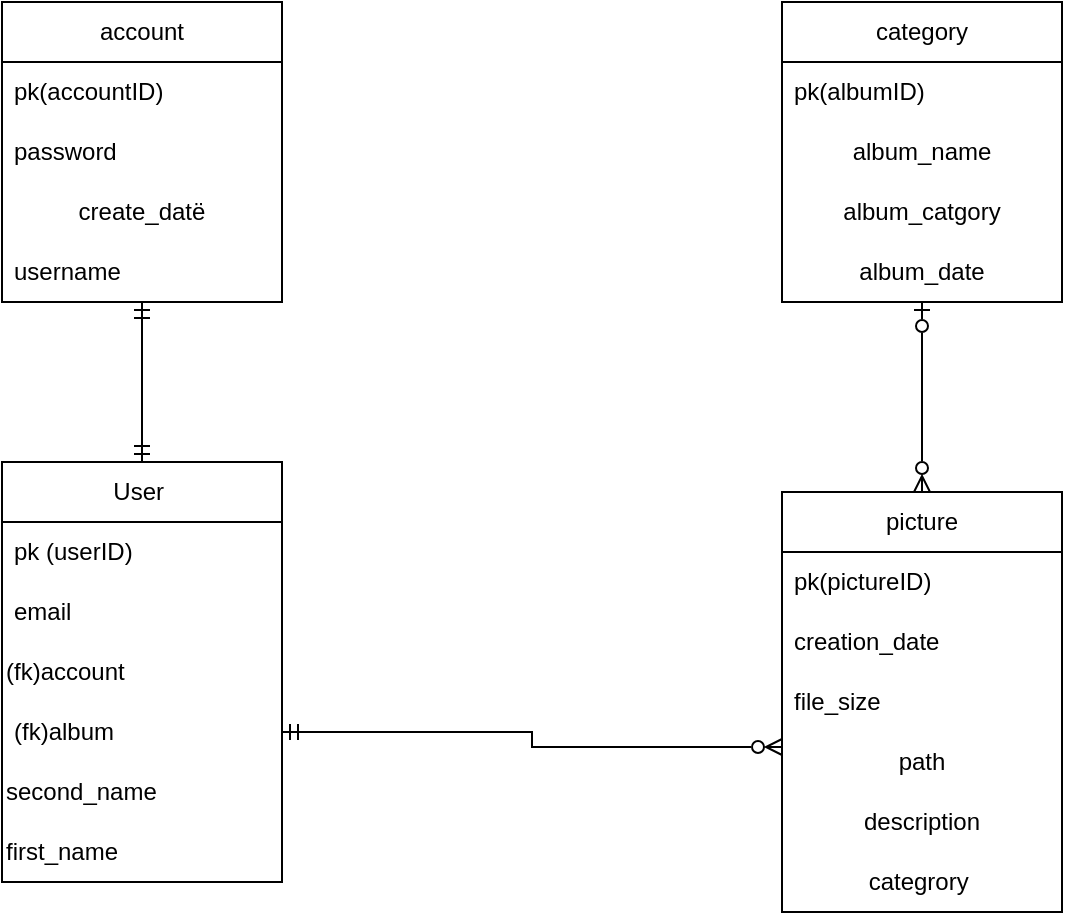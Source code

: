 <mxfile version="22.1.5" type="device">
  <diagram name="Page-1" id="KPcbCG0jpO6PX1uaj_86">
    <mxGraphModel dx="2074" dy="1098" grid="1" gridSize="10" guides="1" tooltips="1" connect="1" arrows="1" fold="1" page="1" pageScale="1" pageWidth="850" pageHeight="1100" math="0" shadow="0">
      <root>
        <mxCell id="0" />
        <mxCell id="1" parent="0" />
        <mxCell id="Sj99NZYEs4xNBynGzwBj-1" value="User&amp;nbsp;" style="swimlane;fontStyle=0;childLayout=stackLayout;horizontal=1;startSize=30;horizontalStack=0;resizeParent=1;resizeParentMax=0;resizeLast=0;collapsible=1;marginBottom=0;whiteSpace=wrap;html=1;" parent="1" vertex="1">
          <mxGeometry x="100" y="300" width="140" height="210" as="geometry" />
        </mxCell>
        <mxCell id="Sj99NZYEs4xNBynGzwBj-2" value="pk (userID)" style="text;strokeColor=none;fillColor=none;align=left;verticalAlign=middle;spacingLeft=4;spacingRight=4;overflow=hidden;points=[[0,0.5],[1,0.5]];portConstraint=eastwest;rotatable=0;whiteSpace=wrap;html=1;" parent="Sj99NZYEs4xNBynGzwBj-1" vertex="1">
          <mxGeometry y="30" width="140" height="30" as="geometry" />
        </mxCell>
        <mxCell id="Sj99NZYEs4xNBynGzwBj-5" value="email" style="text;strokeColor=none;fillColor=none;align=left;verticalAlign=middle;spacingLeft=4;spacingRight=4;overflow=hidden;points=[[0,0.5],[1,0.5]];portConstraint=eastwest;rotatable=0;whiteSpace=wrap;html=1;" parent="Sj99NZYEs4xNBynGzwBj-1" vertex="1">
          <mxGeometry y="60" width="140" height="30" as="geometry" />
        </mxCell>
        <mxCell id="Sj99NZYEs4xNBynGzwBj-8" value="(fk)account&amp;nbsp;" style="text;html=1;strokeColor=none;fillColor=none;align=left;verticalAlign=middle;whiteSpace=wrap;rounded=0;" parent="Sj99NZYEs4xNBynGzwBj-1" vertex="1">
          <mxGeometry y="90" width="140" height="30" as="geometry" />
        </mxCell>
        <mxCell id="Sj99NZYEs4xNBynGzwBj-3" value="(fk)album" style="text;strokeColor=none;fillColor=none;align=left;verticalAlign=middle;spacingLeft=4;spacingRight=4;overflow=hidden;points=[[0,0.5],[1,0.5]];portConstraint=eastwest;rotatable=0;whiteSpace=wrap;html=1;" parent="Sj99NZYEs4xNBynGzwBj-1" vertex="1">
          <mxGeometry y="120" width="140" height="30" as="geometry" />
        </mxCell>
        <mxCell id="Sj99NZYEs4xNBynGzwBj-14" value="second_name" style="text;html=1;strokeColor=none;fillColor=none;align=left;verticalAlign=middle;whiteSpace=wrap;rounded=0;" parent="Sj99NZYEs4xNBynGzwBj-1" vertex="1">
          <mxGeometry y="150" width="140" height="30" as="geometry" />
        </mxCell>
        <mxCell id="Sj99NZYEs4xNBynGzwBj-15" value="first_name&lt;br&gt;" style="text;html=1;strokeColor=none;fillColor=none;align=left;verticalAlign=middle;whiteSpace=wrap;rounded=0;" parent="Sj99NZYEs4xNBynGzwBj-1" vertex="1">
          <mxGeometry y="180" width="140" height="30" as="geometry" />
        </mxCell>
        <mxCell id="Sj99NZYEs4xNBynGzwBj-10" value="category" style="swimlane;fontStyle=0;childLayout=stackLayout;horizontal=1;startSize=30;horizontalStack=0;resizeParent=1;resizeParentMax=0;resizeLast=0;collapsible=1;marginBottom=0;whiteSpace=wrap;html=1;" parent="1" vertex="1">
          <mxGeometry x="490" y="70" width="140" height="150" as="geometry" />
        </mxCell>
        <mxCell id="Sj99NZYEs4xNBynGzwBj-12" value="pk(albumID)" style="text;strokeColor=none;fillColor=none;align=left;verticalAlign=middle;spacingLeft=4;spacingRight=4;overflow=hidden;points=[[0,0.5],[1,0.5]];portConstraint=eastwest;rotatable=0;whiteSpace=wrap;html=1;" parent="Sj99NZYEs4xNBynGzwBj-10" vertex="1">
          <mxGeometry y="30" width="140" height="30" as="geometry" />
        </mxCell>
        <mxCell id="Sj99NZYEs4xNBynGzwBj-18" value="album_name" style="text;html=1;strokeColor=none;fillColor=none;align=center;verticalAlign=middle;whiteSpace=wrap;rounded=0;" parent="Sj99NZYEs4xNBynGzwBj-10" vertex="1">
          <mxGeometry y="60" width="140" height="30" as="geometry" />
        </mxCell>
        <mxCell id="Sj99NZYEs4xNBynGzwBj-20" value="album_catgory" style="text;html=1;strokeColor=none;fillColor=none;align=center;verticalAlign=middle;whiteSpace=wrap;rounded=0;" parent="Sj99NZYEs4xNBynGzwBj-10" vertex="1">
          <mxGeometry y="90" width="140" height="30" as="geometry" />
        </mxCell>
        <mxCell id="Sj99NZYEs4xNBynGzwBj-17" value="album_date" style="text;html=1;strokeColor=none;fillColor=none;align=center;verticalAlign=middle;whiteSpace=wrap;rounded=0;" parent="Sj99NZYEs4xNBynGzwBj-10" vertex="1">
          <mxGeometry y="120" width="140" height="30" as="geometry" />
        </mxCell>
        <mxCell id="Sj99NZYEs4xNBynGzwBj-27" value="picture" style="swimlane;fontStyle=0;childLayout=stackLayout;horizontal=1;startSize=30;horizontalStack=0;resizeParent=1;resizeParentMax=0;resizeLast=0;collapsible=1;marginBottom=0;whiteSpace=wrap;html=1;" parent="1" vertex="1">
          <mxGeometry x="490" y="315" width="140" height="210" as="geometry" />
        </mxCell>
        <mxCell id="Sj99NZYEs4xNBynGzwBj-28" value="pk(pictureID)" style="text;strokeColor=none;fillColor=none;align=left;verticalAlign=middle;spacingLeft=4;spacingRight=4;overflow=hidden;points=[[0,0.5],[1,0.5]];portConstraint=eastwest;rotatable=0;whiteSpace=wrap;html=1;" parent="Sj99NZYEs4xNBynGzwBj-27" vertex="1">
          <mxGeometry y="30" width="140" height="30" as="geometry" />
        </mxCell>
        <mxCell id="Sj99NZYEs4xNBynGzwBj-29" value="creation_date" style="text;strokeColor=none;fillColor=none;align=left;verticalAlign=middle;spacingLeft=4;spacingRight=4;overflow=hidden;points=[[0,0.5],[1,0.5]];portConstraint=eastwest;rotatable=0;whiteSpace=wrap;html=1;" parent="Sj99NZYEs4xNBynGzwBj-27" vertex="1">
          <mxGeometry y="60" width="140" height="30" as="geometry" />
        </mxCell>
        <mxCell id="Sj99NZYEs4xNBynGzwBj-30" value="file_size" style="text;strokeColor=none;fillColor=none;align=left;verticalAlign=middle;spacingLeft=4;spacingRight=4;overflow=hidden;points=[[0,0.5],[1,0.5]];portConstraint=eastwest;rotatable=0;whiteSpace=wrap;html=1;" parent="Sj99NZYEs4xNBynGzwBj-27" vertex="1">
          <mxGeometry y="90" width="140" height="30" as="geometry" />
        </mxCell>
        <mxCell id="Sj99NZYEs4xNBynGzwBj-32" value="path" style="text;html=1;strokeColor=none;fillColor=none;align=center;verticalAlign=middle;whiteSpace=wrap;rounded=0;" parent="Sj99NZYEs4xNBynGzwBj-27" vertex="1">
          <mxGeometry y="120" width="140" height="30" as="geometry" />
        </mxCell>
        <mxCell id="Sj99NZYEs4xNBynGzwBj-31" value="description" style="text;html=1;strokeColor=none;fillColor=none;align=center;verticalAlign=middle;whiteSpace=wrap;rounded=0;" parent="Sj99NZYEs4xNBynGzwBj-27" vertex="1">
          <mxGeometry y="150" width="140" height="30" as="geometry" />
        </mxCell>
        <mxCell id="hRb-QCvtJy9WOHNOqoT7-2" value="categrory&amp;nbsp;" style="text;html=1;strokeColor=none;fillColor=none;align=center;verticalAlign=middle;whiteSpace=wrap;rounded=0;" vertex="1" parent="Sj99NZYEs4xNBynGzwBj-27">
          <mxGeometry y="180" width="140" height="30" as="geometry" />
        </mxCell>
        <mxCell id="Sj99NZYEs4xNBynGzwBj-33" value="account" style="swimlane;fontStyle=0;childLayout=stackLayout;horizontal=1;startSize=30;horizontalStack=0;resizeParent=1;resizeParentMax=0;resizeLast=0;collapsible=1;marginBottom=0;whiteSpace=wrap;html=1;" parent="1" vertex="1">
          <mxGeometry x="100" y="70" width="140" height="150" as="geometry" />
        </mxCell>
        <mxCell id="Sj99NZYEs4xNBynGzwBj-34" value="pk(accountID)" style="text;strokeColor=none;fillColor=none;align=left;verticalAlign=middle;spacingLeft=4;spacingRight=4;overflow=hidden;points=[[0,0.5],[1,0.5]];portConstraint=eastwest;rotatable=0;whiteSpace=wrap;html=1;" parent="Sj99NZYEs4xNBynGzwBj-33" vertex="1">
          <mxGeometry y="30" width="140" height="30" as="geometry" />
        </mxCell>
        <mxCell id="Sj99NZYEs4xNBynGzwBj-35" value="password" style="text;strokeColor=none;fillColor=none;align=left;verticalAlign=middle;spacingLeft=4;spacingRight=4;overflow=hidden;points=[[0,0.5],[1,0.5]];portConstraint=eastwest;rotatable=0;whiteSpace=wrap;html=1;" parent="Sj99NZYEs4xNBynGzwBj-33" vertex="1">
          <mxGeometry y="60" width="140" height="30" as="geometry" />
        </mxCell>
        <mxCell id="Sj99NZYEs4xNBynGzwBj-39" value="create_datë" style="text;html=1;strokeColor=none;fillColor=none;align=center;verticalAlign=middle;whiteSpace=wrap;rounded=0;" parent="Sj99NZYEs4xNBynGzwBj-33" vertex="1">
          <mxGeometry y="90" width="140" height="30" as="geometry" />
        </mxCell>
        <mxCell id="Sj99NZYEs4xNBynGzwBj-36" value="username" style="text;strokeColor=none;fillColor=none;align=left;verticalAlign=middle;spacingLeft=4;spacingRight=4;overflow=hidden;points=[[0,0.5],[1,0.5]];portConstraint=eastwest;rotatable=0;whiteSpace=wrap;html=1;" parent="Sj99NZYEs4xNBynGzwBj-33" vertex="1">
          <mxGeometry y="120" width="140" height="30" as="geometry" />
        </mxCell>
        <mxCell id="Sj99NZYEs4xNBynGzwBj-40" style="edgeStyle=orthogonalEdgeStyle;rounded=0;orthogonalLoop=1;jettySize=auto;html=1;entryX=0.5;entryY=1;entryDx=0;entryDy=0;entryPerimeter=0;endArrow=ERmandOne;endFill=0;startArrow=ERmandOne;startFill=0;" parent="1" source="Sj99NZYEs4xNBynGzwBj-1" target="Sj99NZYEs4xNBynGzwBj-36" edge="1">
          <mxGeometry relative="1" as="geometry" />
        </mxCell>
        <mxCell id="hRb-QCvtJy9WOHNOqoT7-4" style="edgeStyle=orthogonalEdgeStyle;rounded=0;orthogonalLoop=1;jettySize=auto;html=1;entryX=0.5;entryY=0;entryDx=0;entryDy=0;endArrow=ERzeroToMany;endFill=0;startArrow=ERzeroToOne;startFill=0;" edge="1" parent="1" source="Sj99NZYEs4xNBynGzwBj-17" target="Sj99NZYEs4xNBynGzwBj-27">
          <mxGeometry relative="1" as="geometry" />
        </mxCell>
        <mxCell id="hRb-QCvtJy9WOHNOqoT7-5" style="edgeStyle=orthogonalEdgeStyle;rounded=0;orthogonalLoop=1;jettySize=auto;html=1;entryX=0;entryY=0.25;entryDx=0;entryDy=0;endArrow=ERzeroToMany;endFill=0;startArrow=ERmandOne;startFill=0;" edge="1" parent="1" source="Sj99NZYEs4xNBynGzwBj-3" target="Sj99NZYEs4xNBynGzwBj-32">
          <mxGeometry relative="1" as="geometry" />
        </mxCell>
      </root>
    </mxGraphModel>
  </diagram>
</mxfile>
